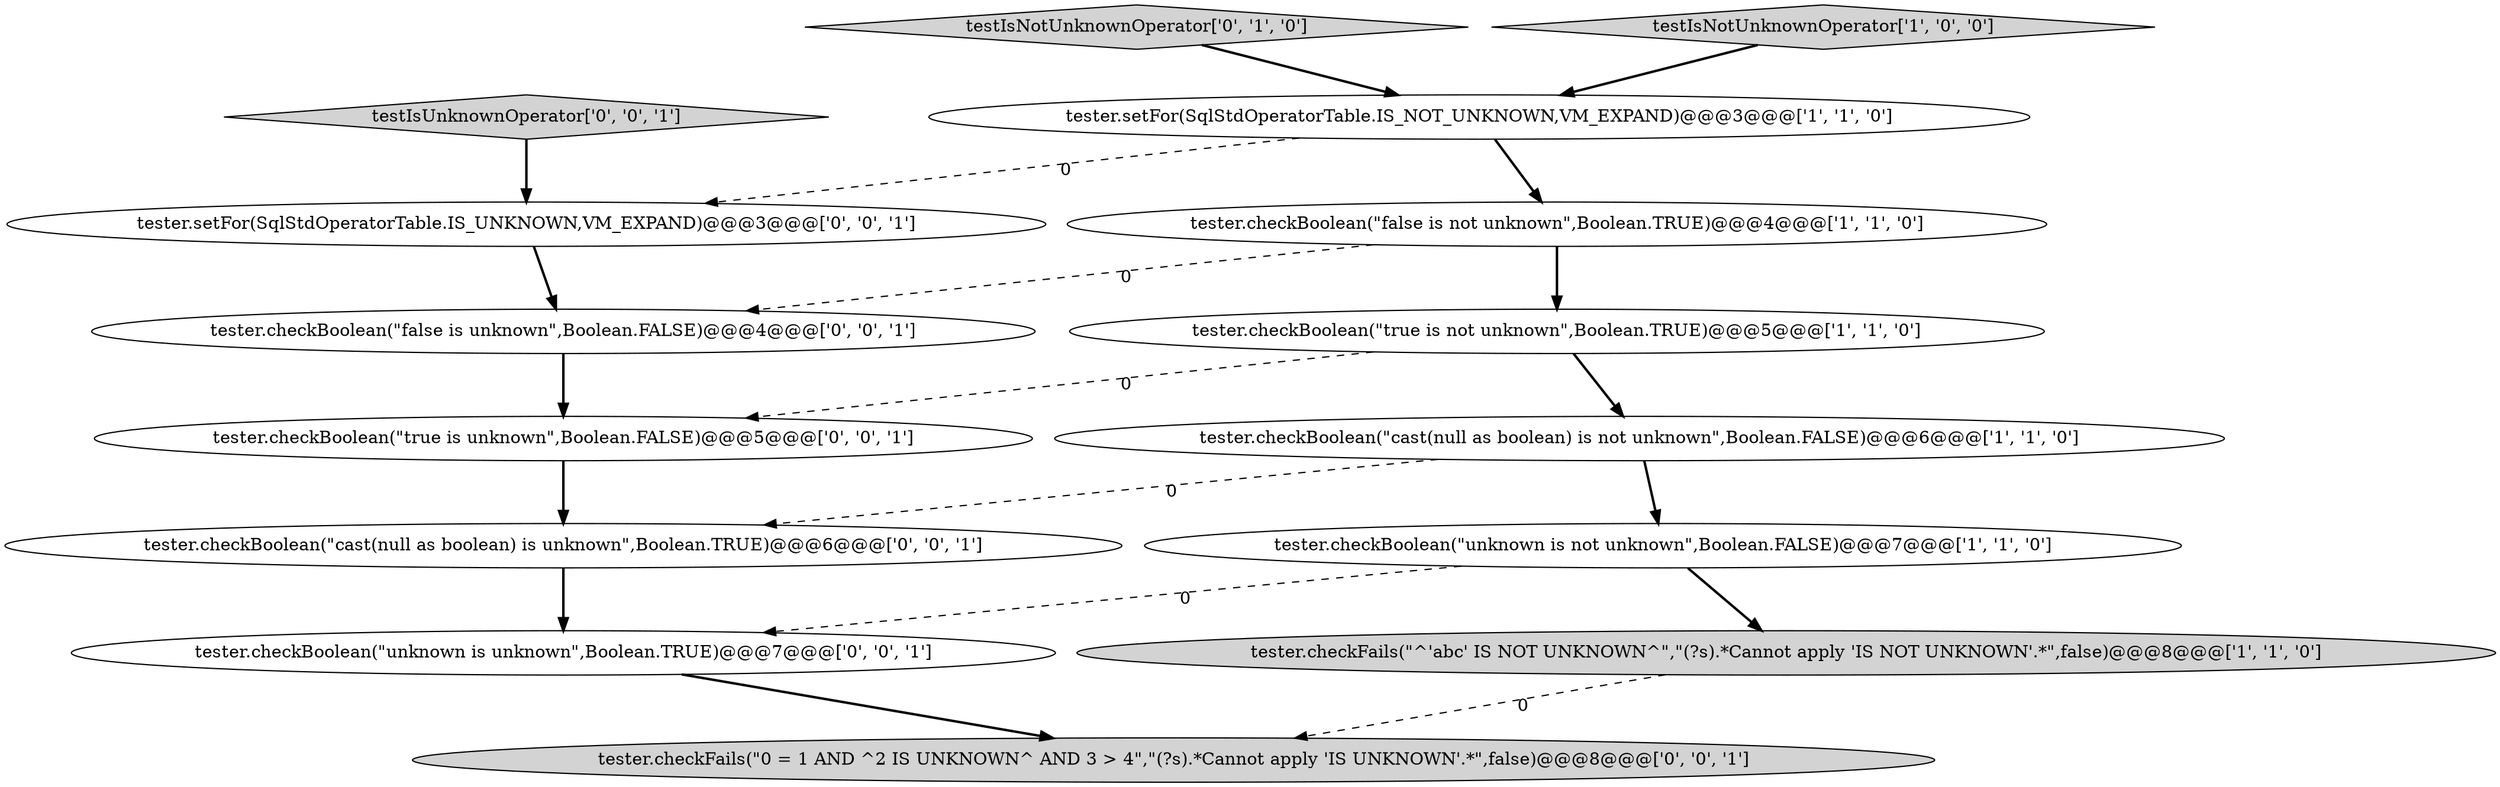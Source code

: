 digraph {
1 [style = filled, label = "tester.setFor(SqlStdOperatorTable.IS_NOT_UNKNOWN,VM_EXPAND)@@@3@@@['1', '1', '0']", fillcolor = white, shape = ellipse image = "AAA0AAABBB1BBB"];
4 [style = filled, label = "tester.checkFails(\"^'abc' IS NOT UNKNOWN^\",\"(?s).*Cannot apply 'IS NOT UNKNOWN'.*\",false)@@@8@@@['1', '1', '0']", fillcolor = lightgray, shape = ellipse image = "AAA0AAABBB1BBB"];
0 [style = filled, label = "tester.checkBoolean(\"unknown is not unknown\",Boolean.FALSE)@@@7@@@['1', '1', '0']", fillcolor = white, shape = ellipse image = "AAA0AAABBB1BBB"];
8 [style = filled, label = "tester.checkBoolean(\"cast(null as boolean) is unknown\",Boolean.TRUE)@@@6@@@['0', '0', '1']", fillcolor = white, shape = ellipse image = "AAA0AAABBB3BBB"];
7 [style = filled, label = "testIsNotUnknownOperator['0', '1', '0']", fillcolor = lightgray, shape = diamond image = "AAA0AAABBB2BBB"];
6 [style = filled, label = "tester.checkBoolean(\"cast(null as boolean) is not unknown\",Boolean.FALSE)@@@6@@@['1', '1', '0']", fillcolor = white, shape = ellipse image = "AAA0AAABBB1BBB"];
14 [style = filled, label = "tester.checkBoolean(\"unknown is unknown\",Boolean.TRUE)@@@7@@@['0', '0', '1']", fillcolor = white, shape = ellipse image = "AAA0AAABBB3BBB"];
12 [style = filled, label = "tester.checkBoolean(\"false is unknown\",Boolean.FALSE)@@@4@@@['0', '0', '1']", fillcolor = white, shape = ellipse image = "AAA0AAABBB3BBB"];
2 [style = filled, label = "tester.checkBoolean(\"false is not unknown\",Boolean.TRUE)@@@4@@@['1', '1', '0']", fillcolor = white, shape = ellipse image = "AAA0AAABBB1BBB"];
13 [style = filled, label = "tester.checkFails(\"0 = 1 AND ^2 IS UNKNOWN^ AND 3 > 4\",\"(?s).*Cannot apply 'IS UNKNOWN'.*\",false)@@@8@@@['0', '0', '1']", fillcolor = lightgray, shape = ellipse image = "AAA0AAABBB3BBB"];
11 [style = filled, label = "testIsUnknownOperator['0', '0', '1']", fillcolor = lightgray, shape = diamond image = "AAA0AAABBB3BBB"];
10 [style = filled, label = "tester.checkBoolean(\"true is unknown\",Boolean.FALSE)@@@5@@@['0', '0', '1']", fillcolor = white, shape = ellipse image = "AAA0AAABBB3BBB"];
5 [style = filled, label = "tester.checkBoolean(\"true is not unknown\",Boolean.TRUE)@@@5@@@['1', '1', '0']", fillcolor = white, shape = ellipse image = "AAA0AAABBB1BBB"];
3 [style = filled, label = "testIsNotUnknownOperator['1', '0', '0']", fillcolor = lightgray, shape = diamond image = "AAA0AAABBB1BBB"];
9 [style = filled, label = "tester.setFor(SqlStdOperatorTable.IS_UNKNOWN,VM_EXPAND)@@@3@@@['0', '0', '1']", fillcolor = white, shape = ellipse image = "AAA0AAABBB3BBB"];
0->14 [style = dashed, label="0"];
8->14 [style = bold, label=""];
2->12 [style = dashed, label="0"];
1->9 [style = dashed, label="0"];
1->2 [style = bold, label=""];
12->10 [style = bold, label=""];
6->0 [style = bold, label=""];
7->1 [style = bold, label=""];
9->12 [style = bold, label=""];
14->13 [style = bold, label=""];
5->6 [style = bold, label=""];
10->8 [style = bold, label=""];
3->1 [style = bold, label=""];
5->10 [style = dashed, label="0"];
11->9 [style = bold, label=""];
0->4 [style = bold, label=""];
4->13 [style = dashed, label="0"];
6->8 [style = dashed, label="0"];
2->5 [style = bold, label=""];
}
